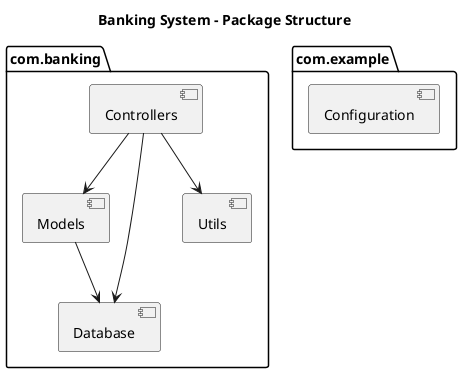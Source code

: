 @startuml PackageDiagram

' Package Diagram
title Banking System - Package Structure

package "com.banking" {
  [Controllers]
  [Models]
  [Database]
  [Utils]
}

package "com.example" {
  [Configuration]
}

[Controllers] --> [Models]
[Controllers] --> [Database]
[Controllers] --> [Utils]
[Models] --> [Database]

@enduml 